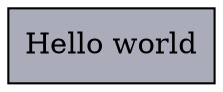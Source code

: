 //定义a节点为长方形, 节点显示的文本为"Hello world"样式为填充, 填充颜色为#ABACBA
digraph g {
 a[shape=box,label="Hello world",style=filled,fillcolor="#ABACBA"];
}
